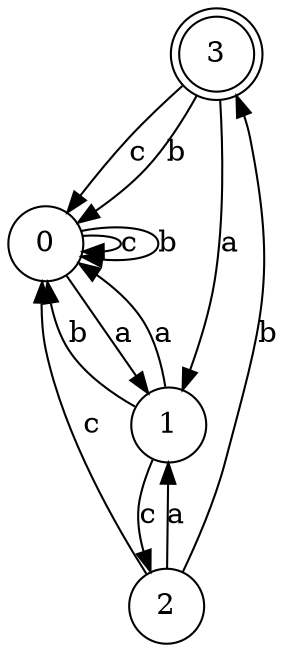 digraph { 
node [shape = doublecircle]; 3 ;
node [shape = circle]; 
0 -> 1 [ label="a", weigth="0.6"]; 
0 -> 0 [ label="c", weigth="0.6"]; 
0 -> 0 [ label="b", weigth="0.6"]; 
1 -> 2 [ label="c", weigth="0.6"]; 
1 -> 0 [ label="a", weigth="0.6"]; 
1 -> 0 [ label="b", weigth="0.6"]; 
2 -> 3 [ label="b", weigth="0.6"]; 
2 -> 1 [ label="a", weigth="0.6"]; 
2 -> 0 [ label="c", weigth="0.6"]; 
3 -> 1 [ label="a", weigth="0.6"]; 
3 -> 0 [ label="c", weigth="0.6"]; 
3 -> 0 [ label="b", weigth="0.6"]; 
}
